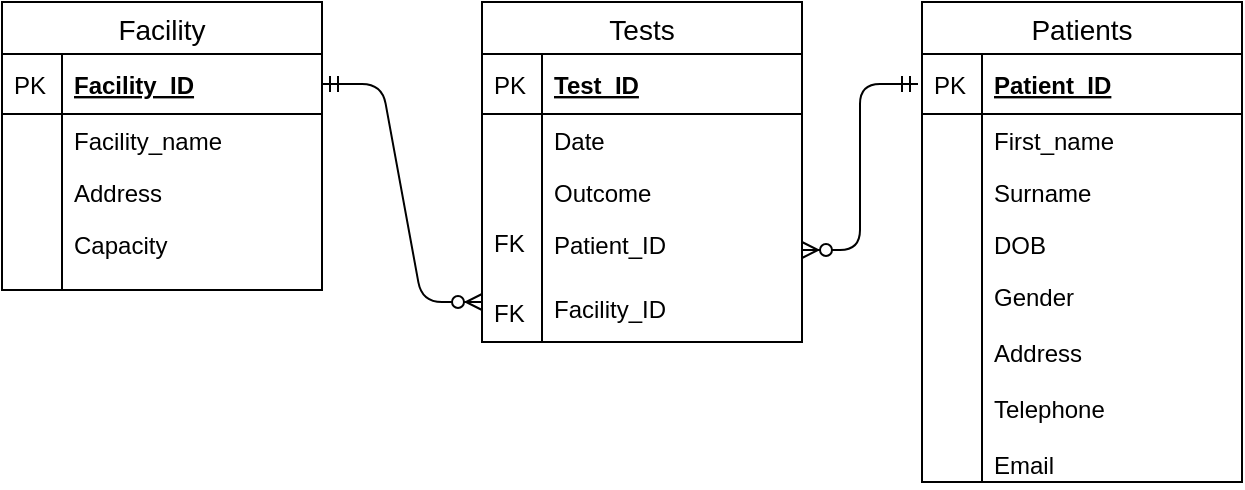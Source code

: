 <mxfile version="13.1.5" type="device"><diagram id="C5RBs43oDa-KdzZeNtuy" name="Page-1"><mxGraphModel dx="868" dy="450" grid="1" gridSize="10" guides="1" tooltips="1" connect="1" arrows="1" fold="1" page="1" pageScale="1" pageWidth="827" pageHeight="1169" math="0" shadow="0"><root><mxCell id="WIyWlLk6GJQsqaUBKTNV-0"/><mxCell id="WIyWlLk6GJQsqaUBKTNV-1" parent="WIyWlLk6GJQsqaUBKTNV-0"/><mxCell id="VTrHhcsmjgmRC5hvFs7N-42" value="" style="edgeStyle=elbowEdgeStyle;fontSize=12;html=1;endArrow=ERzeroToMany;startArrow=ERmandOne;entryX=1;entryY=0.5;entryDx=0;entryDy=0;" edge="1" parent="WIyWlLk6GJQsqaUBKTNV-1" target="VTrHhcsmjgmRC5hvFs7N-18"><mxGeometry width="100" height="100" relative="1" as="geometry"><mxPoint x="578" y="191" as="sourcePoint"/><mxPoint x="520" y="350" as="targetPoint"/></mxGeometry></mxCell><mxCell id="VTrHhcsmjgmRC5hvFs7N-0" value="Facility" style="swimlane;fontStyle=0;childLayout=stackLayout;horizontal=1;startSize=26;horizontalStack=0;resizeParent=1;resizeParentMax=0;resizeLast=0;collapsible=1;marginBottom=0;align=center;fontSize=14;" vertex="1" parent="WIyWlLk6GJQsqaUBKTNV-1"><mxGeometry x="120" y="150" width="160" height="144" as="geometry"/></mxCell><mxCell id="VTrHhcsmjgmRC5hvFs7N-1" value="Facility_ID" style="shape=partialRectangle;top=0;left=0;right=0;bottom=1;align=left;verticalAlign=middle;fillColor=none;spacingLeft=34;spacingRight=4;overflow=hidden;rotatable=0;points=[[0,0.5],[1,0.5]];portConstraint=eastwest;dropTarget=0;fontStyle=5;fontSize=12;" vertex="1" parent="VTrHhcsmjgmRC5hvFs7N-0"><mxGeometry y="26" width="160" height="30" as="geometry"/></mxCell><mxCell id="VTrHhcsmjgmRC5hvFs7N-2" value="PK" style="shape=partialRectangle;top=0;left=0;bottom=0;fillColor=none;align=left;verticalAlign=middle;spacingLeft=4;spacingRight=4;overflow=hidden;rotatable=0;points=[];portConstraint=eastwest;part=1;fontSize=12;" vertex="1" connectable="0" parent="VTrHhcsmjgmRC5hvFs7N-1"><mxGeometry width="30" height="30" as="geometry"/></mxCell><mxCell id="VTrHhcsmjgmRC5hvFs7N-3" value="Facility_name" style="shape=partialRectangle;top=0;left=0;right=0;bottom=0;align=left;verticalAlign=top;fillColor=none;spacingLeft=34;spacingRight=4;overflow=hidden;rotatable=0;points=[[0,0.5],[1,0.5]];portConstraint=eastwest;dropTarget=0;fontSize=12;" vertex="1" parent="VTrHhcsmjgmRC5hvFs7N-0"><mxGeometry y="56" width="160" height="26" as="geometry"/></mxCell><mxCell id="VTrHhcsmjgmRC5hvFs7N-4" value="" style="shape=partialRectangle;top=0;left=0;bottom=0;fillColor=none;align=left;verticalAlign=top;spacingLeft=4;spacingRight=4;overflow=hidden;rotatable=0;points=[];portConstraint=eastwest;part=1;fontSize=12;" vertex="1" connectable="0" parent="VTrHhcsmjgmRC5hvFs7N-3"><mxGeometry width="30" height="26" as="geometry"/></mxCell><mxCell id="VTrHhcsmjgmRC5hvFs7N-5" value="Address" style="shape=partialRectangle;top=0;left=0;right=0;bottom=0;align=left;verticalAlign=top;fillColor=none;spacingLeft=34;spacingRight=4;overflow=hidden;rotatable=0;points=[[0,0.5],[1,0.5]];portConstraint=eastwest;dropTarget=0;fontSize=12;" vertex="1" parent="VTrHhcsmjgmRC5hvFs7N-0"><mxGeometry y="82" width="160" height="26" as="geometry"/></mxCell><mxCell id="VTrHhcsmjgmRC5hvFs7N-6" value="" style="shape=partialRectangle;top=0;left=0;bottom=0;fillColor=none;align=left;verticalAlign=top;spacingLeft=4;spacingRight=4;overflow=hidden;rotatable=0;points=[];portConstraint=eastwest;part=1;fontSize=12;" vertex="1" connectable="0" parent="VTrHhcsmjgmRC5hvFs7N-5"><mxGeometry width="30" height="26" as="geometry"/></mxCell><mxCell id="VTrHhcsmjgmRC5hvFs7N-7" value="Capacity" style="shape=partialRectangle;top=0;left=0;right=0;bottom=0;align=left;verticalAlign=top;fillColor=none;spacingLeft=34;spacingRight=4;overflow=hidden;rotatable=0;points=[[0,0.5],[1,0.5]];portConstraint=eastwest;dropTarget=0;fontSize=12;" vertex="1" parent="VTrHhcsmjgmRC5hvFs7N-0"><mxGeometry y="108" width="160" height="26" as="geometry"/></mxCell><mxCell id="VTrHhcsmjgmRC5hvFs7N-8" value="" style="shape=partialRectangle;top=0;left=0;bottom=0;fillColor=none;align=left;verticalAlign=top;spacingLeft=4;spacingRight=4;overflow=hidden;rotatable=0;points=[];portConstraint=eastwest;part=1;fontSize=12;" vertex="1" connectable="0" parent="VTrHhcsmjgmRC5hvFs7N-7"><mxGeometry width="30" height="26" as="geometry"/></mxCell><mxCell id="VTrHhcsmjgmRC5hvFs7N-9" value="" style="shape=partialRectangle;top=0;left=0;right=0;bottom=0;align=left;verticalAlign=top;fillColor=none;spacingLeft=34;spacingRight=4;overflow=hidden;rotatable=0;points=[[0,0.5],[1,0.5]];portConstraint=eastwest;dropTarget=0;fontSize=12;" vertex="1" parent="VTrHhcsmjgmRC5hvFs7N-0"><mxGeometry y="134" width="160" height="10" as="geometry"/></mxCell><mxCell id="VTrHhcsmjgmRC5hvFs7N-10" value="" style="shape=partialRectangle;top=0;left=0;bottom=0;fillColor=none;align=left;verticalAlign=top;spacingLeft=4;spacingRight=4;overflow=hidden;rotatable=0;points=[];portConstraint=eastwest;part=1;fontSize=12;" vertex="1" connectable="0" parent="VTrHhcsmjgmRC5hvFs7N-9"><mxGeometry width="30" height="10" as="geometry"/></mxCell><mxCell id="VTrHhcsmjgmRC5hvFs7N-11" value="Tests" style="swimlane;fontStyle=0;childLayout=stackLayout;horizontal=1;startSize=26;horizontalStack=0;resizeParent=1;resizeParentMax=0;resizeLast=0;collapsible=1;marginBottom=0;align=center;fontSize=14;" vertex="1" parent="WIyWlLk6GJQsqaUBKTNV-1"><mxGeometry x="360" y="150" width="160" height="170" as="geometry"/></mxCell><mxCell id="VTrHhcsmjgmRC5hvFs7N-12" value="Test_ID" style="shape=partialRectangle;top=0;left=0;right=0;bottom=1;align=left;verticalAlign=middle;fillColor=none;spacingLeft=34;spacingRight=4;overflow=hidden;rotatable=0;points=[[0,0.5],[1,0.5]];portConstraint=eastwest;dropTarget=0;fontStyle=5;fontSize=12;" vertex="1" parent="VTrHhcsmjgmRC5hvFs7N-11"><mxGeometry y="26" width="160" height="30" as="geometry"/></mxCell><mxCell id="VTrHhcsmjgmRC5hvFs7N-13" value="PK" style="shape=partialRectangle;top=0;left=0;bottom=0;fillColor=none;align=left;verticalAlign=middle;spacingLeft=4;spacingRight=4;overflow=hidden;rotatable=0;points=[];portConstraint=eastwest;part=1;fontSize=12;" vertex="1" connectable="0" parent="VTrHhcsmjgmRC5hvFs7N-12"><mxGeometry width="30" height="30" as="geometry"/></mxCell><mxCell id="VTrHhcsmjgmRC5hvFs7N-14" value="Date" style="shape=partialRectangle;top=0;left=0;right=0;bottom=0;align=left;verticalAlign=top;fillColor=none;spacingLeft=34;spacingRight=4;overflow=hidden;rotatable=0;points=[[0,0.5],[1,0.5]];portConstraint=eastwest;dropTarget=0;fontSize=12;" vertex="1" parent="VTrHhcsmjgmRC5hvFs7N-11"><mxGeometry y="56" width="160" height="26" as="geometry"/></mxCell><mxCell id="VTrHhcsmjgmRC5hvFs7N-15" value="" style="shape=partialRectangle;top=0;left=0;bottom=0;fillColor=none;align=left;verticalAlign=top;spacingLeft=4;spacingRight=4;overflow=hidden;rotatable=0;points=[];portConstraint=eastwest;part=1;fontSize=12;" vertex="1" connectable="0" parent="VTrHhcsmjgmRC5hvFs7N-14"><mxGeometry width="30" height="26" as="geometry"/></mxCell><mxCell id="VTrHhcsmjgmRC5hvFs7N-16" value="Outcome" style="shape=partialRectangle;top=0;left=0;right=0;bottom=0;align=left;verticalAlign=top;fillColor=none;spacingLeft=34;spacingRight=4;overflow=hidden;rotatable=0;points=[[0,0.5],[1,0.5]];portConstraint=eastwest;dropTarget=0;fontSize=12;" vertex="1" parent="VTrHhcsmjgmRC5hvFs7N-11"><mxGeometry y="82" width="160" height="26" as="geometry"/></mxCell><mxCell id="VTrHhcsmjgmRC5hvFs7N-17" value="" style="shape=partialRectangle;top=0;left=0;bottom=0;fillColor=none;align=left;verticalAlign=top;spacingLeft=4;spacingRight=4;overflow=hidden;rotatable=0;points=[];portConstraint=eastwest;part=1;fontSize=12;" vertex="1" connectable="0" parent="VTrHhcsmjgmRC5hvFs7N-16"><mxGeometry width="30" height="26" as="geometry"/></mxCell><mxCell id="VTrHhcsmjgmRC5hvFs7N-18" value="Patient_ID" style="shape=partialRectangle;top=0;left=0;right=0;bottom=0;align=left;verticalAlign=top;fillColor=none;spacingLeft=34;spacingRight=4;overflow=hidden;rotatable=0;points=[[0,0.5],[1,0.5]];portConstraint=eastwest;dropTarget=0;fontSize=12;" vertex="1" parent="VTrHhcsmjgmRC5hvFs7N-11"><mxGeometry y="108" width="160" height="32" as="geometry"/></mxCell><mxCell id="VTrHhcsmjgmRC5hvFs7N-19" value="" style="shape=partialRectangle;top=0;left=0;bottom=0;fillColor=none;align=left;verticalAlign=top;spacingLeft=4;spacingRight=4;overflow=hidden;rotatable=0;points=[];portConstraint=eastwest;part=1;fontSize=12;" vertex="1" connectable="0" parent="VTrHhcsmjgmRC5hvFs7N-18"><mxGeometry width="30" height="32" as="geometry"/></mxCell><mxCell id="VTrHhcsmjgmRC5hvFs7N-20" value="Facility_ID" style="shape=partialRectangle;top=0;left=0;right=0;bottom=0;align=left;verticalAlign=top;fillColor=none;spacingLeft=34;spacingRight=4;overflow=hidden;rotatable=0;points=[[0,0.5],[1,0.5]];portConstraint=eastwest;dropTarget=0;fontSize=12;" vertex="1" parent="VTrHhcsmjgmRC5hvFs7N-11"><mxGeometry y="140" width="160" height="30" as="geometry"/></mxCell><mxCell id="VTrHhcsmjgmRC5hvFs7N-21" value="" style="shape=partialRectangle;top=0;left=0;bottom=0;fillColor=none;align=left;verticalAlign=top;spacingLeft=4;spacingRight=4;overflow=hidden;rotatable=0;points=[];portConstraint=eastwest;part=1;fontSize=12;" vertex="1" connectable="0" parent="VTrHhcsmjgmRC5hvFs7N-20"><mxGeometry width="30" height="30" as="geometry"/></mxCell><mxCell id="VTrHhcsmjgmRC5hvFs7N-22" value="Patients" style="swimlane;fontStyle=0;childLayout=stackLayout;horizontal=1;startSize=26;horizontalStack=0;resizeParent=1;resizeParentMax=0;resizeLast=0;collapsible=1;marginBottom=0;align=center;fontSize=14;" vertex="1" parent="WIyWlLk6GJQsqaUBKTNV-1"><mxGeometry x="580" y="150" width="160" height="240" as="geometry"/></mxCell><mxCell id="VTrHhcsmjgmRC5hvFs7N-23" value="Patient_ID" style="shape=partialRectangle;top=0;left=0;right=0;bottom=1;align=left;verticalAlign=middle;fillColor=none;spacingLeft=34;spacingRight=4;overflow=hidden;rotatable=0;points=[[0,0.5],[1,0.5]];portConstraint=eastwest;dropTarget=0;fontStyle=5;fontSize=12;" vertex="1" parent="VTrHhcsmjgmRC5hvFs7N-22"><mxGeometry y="26" width="160" height="30" as="geometry"/></mxCell><mxCell id="VTrHhcsmjgmRC5hvFs7N-24" value="PK" style="shape=partialRectangle;top=0;left=0;bottom=0;fillColor=none;align=left;verticalAlign=middle;spacingLeft=4;spacingRight=4;overflow=hidden;rotatable=0;points=[];portConstraint=eastwest;part=1;fontSize=12;" vertex="1" connectable="0" parent="VTrHhcsmjgmRC5hvFs7N-23"><mxGeometry width="30" height="30" as="geometry"/></mxCell><mxCell id="VTrHhcsmjgmRC5hvFs7N-25" value="First_name" style="shape=partialRectangle;top=0;left=0;right=0;bottom=0;align=left;verticalAlign=top;fillColor=none;spacingLeft=34;spacingRight=4;overflow=hidden;rotatable=0;points=[[0,0.5],[1,0.5]];portConstraint=eastwest;dropTarget=0;fontSize=12;" vertex="1" parent="VTrHhcsmjgmRC5hvFs7N-22"><mxGeometry y="56" width="160" height="26" as="geometry"/></mxCell><mxCell id="VTrHhcsmjgmRC5hvFs7N-26" value="" style="shape=partialRectangle;top=0;left=0;bottom=0;fillColor=none;align=left;verticalAlign=top;spacingLeft=4;spacingRight=4;overflow=hidden;rotatable=0;points=[];portConstraint=eastwest;part=1;fontSize=12;" vertex="1" connectable="0" parent="VTrHhcsmjgmRC5hvFs7N-25"><mxGeometry width="30" height="26" as="geometry"/></mxCell><mxCell id="VTrHhcsmjgmRC5hvFs7N-27" value="Surname" style="shape=partialRectangle;top=0;left=0;right=0;bottom=0;align=left;verticalAlign=top;fillColor=none;spacingLeft=34;spacingRight=4;overflow=hidden;rotatable=0;points=[[0,0.5],[1,0.5]];portConstraint=eastwest;dropTarget=0;fontSize=12;" vertex="1" parent="VTrHhcsmjgmRC5hvFs7N-22"><mxGeometry y="82" width="160" height="26" as="geometry"/></mxCell><mxCell id="VTrHhcsmjgmRC5hvFs7N-28" value="" style="shape=partialRectangle;top=0;left=0;bottom=0;fillColor=none;align=left;verticalAlign=top;spacingLeft=4;spacingRight=4;overflow=hidden;rotatable=0;points=[];portConstraint=eastwest;part=1;fontSize=12;" vertex="1" connectable="0" parent="VTrHhcsmjgmRC5hvFs7N-27"><mxGeometry width="30" height="26" as="geometry"/></mxCell><mxCell id="VTrHhcsmjgmRC5hvFs7N-29" value="DOB" style="shape=partialRectangle;top=0;left=0;right=0;bottom=0;align=left;verticalAlign=top;fillColor=none;spacingLeft=34;spacingRight=4;overflow=hidden;rotatable=0;points=[[0,0.5],[1,0.5]];portConstraint=eastwest;dropTarget=0;fontSize=12;" vertex="1" parent="VTrHhcsmjgmRC5hvFs7N-22"><mxGeometry y="108" width="160" height="26" as="geometry"/></mxCell><mxCell id="VTrHhcsmjgmRC5hvFs7N-30" value="" style="shape=partialRectangle;top=0;left=0;bottom=0;fillColor=none;align=left;verticalAlign=top;spacingLeft=4;spacingRight=4;overflow=hidden;rotatable=0;points=[];portConstraint=eastwest;part=1;fontSize=12;" vertex="1" connectable="0" parent="VTrHhcsmjgmRC5hvFs7N-29"><mxGeometry width="30" height="26" as="geometry"/></mxCell><mxCell id="VTrHhcsmjgmRC5hvFs7N-31" value="Gender&#10;&#10;Address&#10;&#10;Telephone&#10;&#10;Email" style="shape=partialRectangle;top=0;left=0;right=0;bottom=0;align=left;verticalAlign=top;fillColor=none;spacingLeft=34;spacingRight=4;overflow=hidden;rotatable=0;points=[[0,0.5],[1,0.5]];portConstraint=eastwest;dropTarget=0;fontSize=12;" vertex="1" parent="VTrHhcsmjgmRC5hvFs7N-22"><mxGeometry y="134" width="160" height="106" as="geometry"/></mxCell><mxCell id="VTrHhcsmjgmRC5hvFs7N-32" value="" style="shape=partialRectangle;top=0;left=0;bottom=0;fillColor=none;align=left;verticalAlign=top;spacingLeft=4;spacingRight=4;overflow=hidden;rotatable=0;points=[];portConstraint=eastwest;part=1;fontSize=12;" vertex="1" connectable="0" parent="VTrHhcsmjgmRC5hvFs7N-31"><mxGeometry width="30" height="106" as="geometry"/></mxCell><mxCell id="VTrHhcsmjgmRC5hvFs7N-37" value="FK" style="shape=partialRectangle;top=0;left=0;bottom=0;fillColor=none;align=left;verticalAlign=middle;spacingLeft=4;spacingRight=4;overflow=hidden;rotatable=0;points=[];portConstraint=eastwest;part=1;fontSize=12;" vertex="1" connectable="0" parent="WIyWlLk6GJQsqaUBKTNV-1"><mxGeometry x="360" y="290" width="30" height="30" as="geometry"/></mxCell><mxCell id="VTrHhcsmjgmRC5hvFs7N-38" value="FK" style="shape=partialRectangle;top=0;left=0;bottom=0;fillColor=none;align=left;verticalAlign=middle;spacingLeft=4;spacingRight=4;overflow=hidden;rotatable=0;points=[];portConstraint=eastwest;part=1;fontSize=12;" vertex="1" connectable="0" parent="WIyWlLk6GJQsqaUBKTNV-1"><mxGeometry x="360" y="255" width="30" height="30" as="geometry"/></mxCell><mxCell id="VTrHhcsmjgmRC5hvFs7N-39" value="" style="edgeStyle=entityRelationEdgeStyle;fontSize=12;html=1;endArrow=ERzeroToMany;startArrow=ERmandOne;exitX=1;exitY=0.5;exitDx=0;exitDy=0;" edge="1" parent="WIyWlLk6GJQsqaUBKTNV-1" source="VTrHhcsmjgmRC5hvFs7N-1"><mxGeometry width="100" height="100" relative="1" as="geometry"><mxPoint x="290" y="220" as="sourcePoint"/><mxPoint x="360" y="300" as="targetPoint"/></mxGeometry></mxCell></root></mxGraphModel></diagram></mxfile>